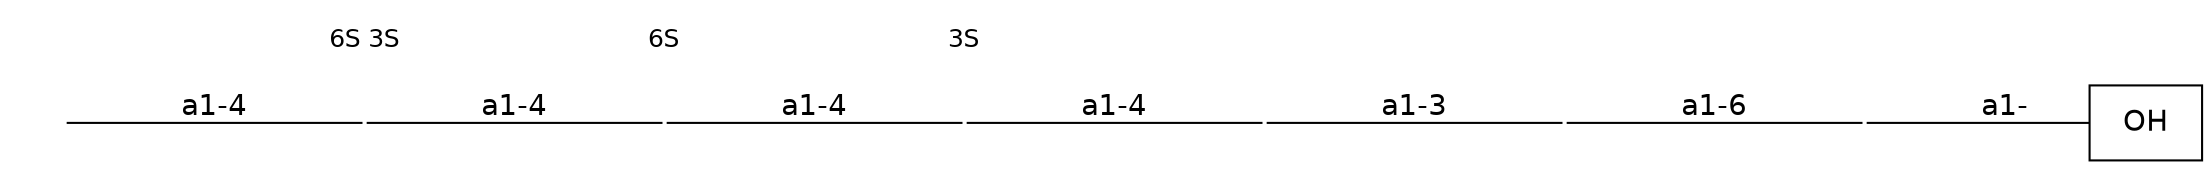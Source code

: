 graph G {graph [splines=false dpi=72 outputorder="edgesfirst"];
node [shape="none" fontname=DejaVuSans labelfontsize=12 label="none" size=50 fixedsize="true" scale="true"];
edge [labelfontsize=12 fontname=DejaVuSans labeldistance=1.2 labelangle=320.0];
rankdir=LR nodesep="0.05" ranksep="0.8";
0 [shape=box label="OH"]
1 [label="" height="0.7" image="includes/MolecularMetadata/Sugars/SNFG_Symbol_Images/DGlcNS.svg"];
2 [label="" height="0.7" image="includes/MolecularMetadata/Sugars/SNFG_Symbol_Images/DGlcNS.svg"];
3 [label="" height="0.7" image="includes/MolecularMetadata/Sugars/SNFG_Symbol_Images/DGlcNS.svg"];
4 [label="" height="0.7" image="includes/MolecularMetadata/Sugars/SNFG_Symbol_Images/DGlcNS.svg"];
b4 [shape="plaintext" fontsize="12" height="0.3" labelloc=b label="3S"];
{rank="same" b4 4};
{nodesep="0.2" b4 4};
b4--4 [style=invis];
5 [label="" height="0.7" image="includes/MolecularMetadata/Sugars/SNFG_Symbol_Images/DGlcNS.svg"];
b5 [shape="plaintext" fontsize="12" height="0.3" labelloc=b label="6S"];
{rank="same" b5 5};
{nodesep="0.2" b5 5};
b5--5 [style=invis];
6 [label="" height="0.7" image="includes/MolecularMetadata/Sugars/SNFG_Symbol_Images/DGlcNS.svg"];
b6 [shape="plaintext" fontsize="12" height="0.3" labelloc=b label="6S 3S"];
{rank="same" b6 6};
{nodesep="0.2" b6 6};
b6--6 [style=invis];
7 [label="" height="0.7" image="includes/MolecularMetadata/Sugars/SNFG_Symbol_Images/DGlcNS.svg"];
1--0 [label="a1-" headclip=true tailclip=false];
2--1 [label="a1-6" headclip=false tailclip=false];
3--2 [label="a1-3" headclip=false tailclip=false];
4--3 [label="a1-4" headclip=false tailclip=false];
5--4 [label="a1-4" headclip=false tailclip=false];
6--5 [label="a1-4" headclip=false tailclip=false];
7--6 [label="a1-4" headclip=false tailclip=false];
}
